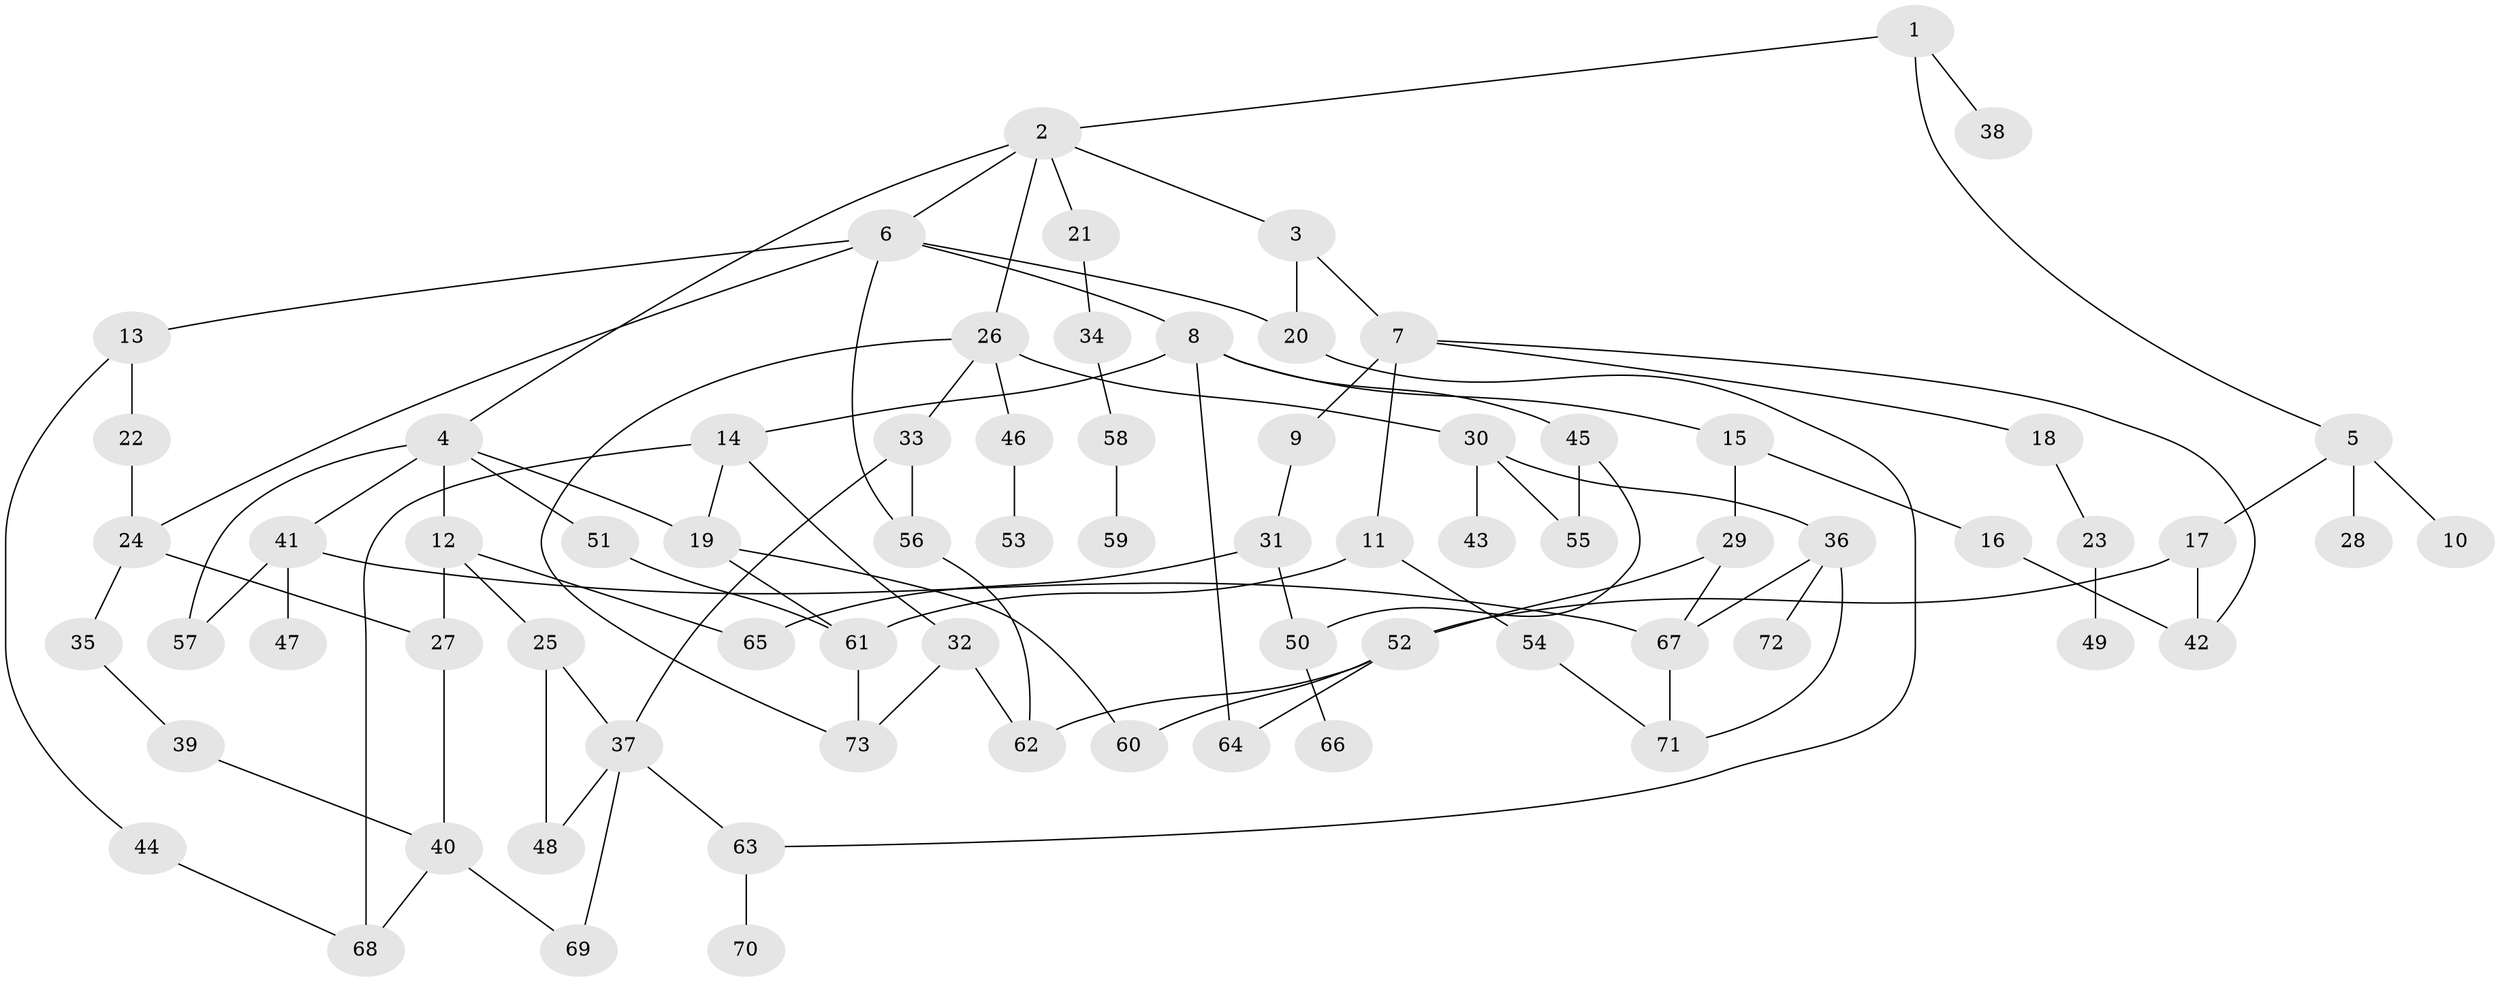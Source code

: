 // coarse degree distribution, {2: 0.2978723404255319, 9: 0.02127659574468085, 3: 0.23404255319148937, 5: 0.0851063829787234, 6: 0.0851063829787234, 1: 0.14893617021276595, 4: 0.10638297872340426, 7: 0.02127659574468085}
// Generated by graph-tools (version 1.1) at 2025/23/03/03/25 07:23:30]
// undirected, 73 vertices, 103 edges
graph export_dot {
graph [start="1"]
  node [color=gray90,style=filled];
  1;
  2;
  3;
  4;
  5;
  6;
  7;
  8;
  9;
  10;
  11;
  12;
  13;
  14;
  15;
  16;
  17;
  18;
  19;
  20;
  21;
  22;
  23;
  24;
  25;
  26;
  27;
  28;
  29;
  30;
  31;
  32;
  33;
  34;
  35;
  36;
  37;
  38;
  39;
  40;
  41;
  42;
  43;
  44;
  45;
  46;
  47;
  48;
  49;
  50;
  51;
  52;
  53;
  54;
  55;
  56;
  57;
  58;
  59;
  60;
  61;
  62;
  63;
  64;
  65;
  66;
  67;
  68;
  69;
  70;
  71;
  72;
  73;
  1 -- 2;
  1 -- 5;
  1 -- 38;
  2 -- 3;
  2 -- 4;
  2 -- 6;
  2 -- 21;
  2 -- 26;
  3 -- 7;
  3 -- 20;
  4 -- 12;
  4 -- 19;
  4 -- 41;
  4 -- 51;
  4 -- 57;
  5 -- 10;
  5 -- 17;
  5 -- 28;
  6 -- 8;
  6 -- 13;
  6 -- 20;
  6 -- 24;
  6 -- 56;
  7 -- 9;
  7 -- 11;
  7 -- 18;
  7 -- 42;
  8 -- 14;
  8 -- 15;
  8 -- 45;
  8 -- 64;
  9 -- 31;
  11 -- 54;
  11 -- 61;
  12 -- 25;
  12 -- 65;
  12 -- 27;
  13 -- 22;
  13 -- 44;
  14 -- 32;
  14 -- 68;
  14 -- 19;
  15 -- 16;
  15 -- 29;
  16 -- 42;
  17 -- 42;
  17 -- 52;
  18 -- 23;
  19 -- 61;
  19 -- 60;
  20 -- 63;
  21 -- 34;
  22 -- 24;
  23 -- 49;
  24 -- 27;
  24 -- 35;
  25 -- 48;
  25 -- 37;
  26 -- 30;
  26 -- 33;
  26 -- 46;
  26 -- 73;
  27 -- 40;
  29 -- 52;
  29 -- 67;
  30 -- 36;
  30 -- 43;
  30 -- 55;
  31 -- 50;
  31 -- 65;
  32 -- 73;
  32 -- 62;
  33 -- 37;
  33 -- 56;
  34 -- 58;
  35 -- 39;
  36 -- 72;
  36 -- 67;
  36 -- 71;
  37 -- 63;
  37 -- 69;
  37 -- 48;
  39 -- 40;
  40 -- 68;
  40 -- 69;
  41 -- 47;
  41 -- 57;
  41 -- 67;
  44 -- 68;
  45 -- 50;
  45 -- 55;
  46 -- 53;
  50 -- 66;
  51 -- 61;
  52 -- 60;
  52 -- 64;
  52 -- 62;
  54 -- 71;
  56 -- 62;
  58 -- 59;
  61 -- 73;
  63 -- 70;
  67 -- 71;
}

